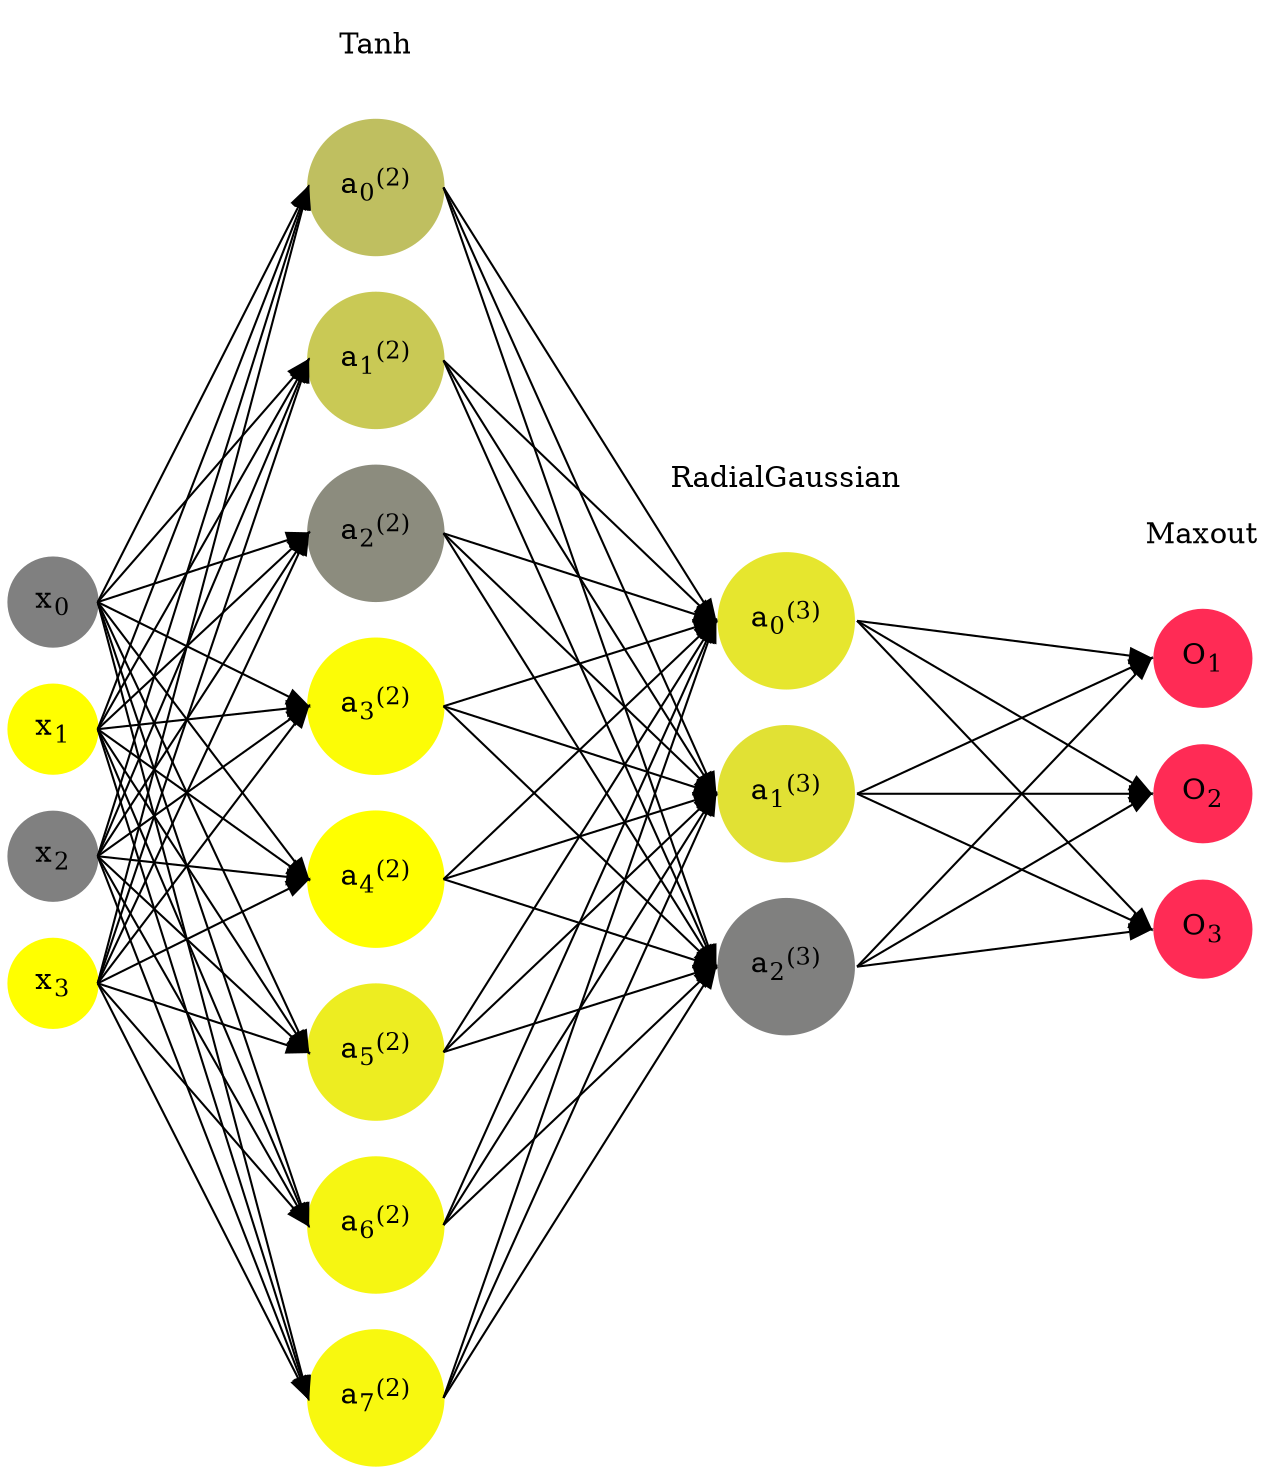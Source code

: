 digraph G {
	rankdir = LR;
	splines=false;
	edge[style=invis];
	ranksep= 1.4;
	{
	node [shape=circle, color="0.1667, 0.0, 0.5", style=filled, fillcolor="0.1667, 0.0, 0.5"];
	x0 [label=<x<sub>0</sub>>];
	}
	{
	node [shape=circle, color="0.1667, 1.0, 1.0", style=filled, fillcolor="0.1667, 1.0, 1.0"];
	x1 [label=<x<sub>1</sub>>];
	}
	{
	node [shape=circle, color="0.1667, 0.0, 0.5", style=filled, fillcolor="0.1667, 0.0, 0.5"];
	x2 [label=<x<sub>2</sub>>];
	}
	{
	node [shape=circle, color="0.1667, 1.0, 1.0", style=filled, fillcolor="0.1667, 1.0, 1.0"];
	x3 [label=<x<sub>3</sub>>];
	}
	{
	node [shape=circle, color="0.1667, 0.496517, 0.748259", style=filled, fillcolor="0.1667, 0.496517, 0.748259"];
	a02 [label=<a<sub>0</sub><sup>(2)</sup>>];
	}
	{
	node [shape=circle, color="0.1667, 0.577371, 0.788686", style=filled, fillcolor="0.1667, 0.577371, 0.788686"];
	a12 [label=<a<sub>1</sub><sup>(2)</sup>>];
	}
	{
	node [shape=circle, color="0.1667, 0.099286, 0.549643", style=filled, fillcolor="0.1667, 0.099286, 0.549643"];
	a22 [label=<a<sub>2</sub><sup>(2)</sup>>];
	}
	{
	node [shape=circle, color="0.1667, 0.973154, 0.986577", style=filled, fillcolor="0.1667, 0.973154, 0.986577"];
	a32 [label=<a<sub>3</sub><sup>(2)</sup>>];
	}
	{
	node [shape=circle, color="0.1667, 0.996697, 0.998349", style=filled, fillcolor="0.1667, 0.996697, 0.998349"];
	a42 [label=<a<sub>4</sub><sup>(2)</sup>>];
	}
	{
	node [shape=circle, color="0.1667, 0.857667, 0.928834", style=filled, fillcolor="0.1667, 0.857667, 0.928834"];
	a52 [label=<a<sub>5</sub><sup>(2)</sup>>];
	}
	{
	node [shape=circle, color="0.1667, 0.923031, 0.961515", style=filled, fillcolor="0.1667, 0.923031, 0.961515"];
	a62 [label=<a<sub>6</sub><sup>(2)</sup>>];
	}
	{
	node [shape=circle, color="0.1667, 0.938707, 0.969353", style=filled, fillcolor="0.1667, 0.938707, 0.969353"];
	a72 [label=<a<sub>7</sub><sup>(2)</sup>>];
	}
	{
	node [shape=circle, color="0.1667, 0.797245, 0.898623", style=filled, fillcolor="0.1667, 0.797245, 0.898623"];
	a03 [label=<a<sub>0</sub><sup>(3)</sup>>];
	}
	{
	node [shape=circle, color="0.1667, 0.765612, 0.882806", style=filled, fillcolor="0.1667, 0.765612, 0.882806"];
	a13 [label=<a<sub>1</sub><sup>(3)</sup>>];
	}
	{
	node [shape=circle, color="0.1667, 0.003422, 0.501711", style=filled, fillcolor="0.1667, 0.003422, 0.501711"];
	a23 [label=<a<sub>2</sub><sup>(3)</sup>>];
	}
	{
	node [shape=circle, color="0.9667, 0.83, 1.0", style=filled, fillcolor="0.9667, 0.83, 1.0"];
	O1 [label=<O<sub>1</sub>>];
	}
	{
	node [shape=circle, color="0.9667, 0.83, 1.0", style=filled, fillcolor="0.9667, 0.83, 1.0"];
	O2 [label=<O<sub>2</sub>>];
	}
	{
	node [shape=circle, color="0.9667, 0.83, 1.0", style=filled, fillcolor="0.9667, 0.83, 1.0"];
	O3 [label=<O<sub>3</sub>>];
	}
	{
	rank=same;
	x0->x1->x2->x3;
	}
	{
	rank=same;
	a02->a12->a22->a32->a42->a52->a62->a72;
	}
	{
	rank=same;
	a03->a13->a23;
	}
	{
	rank=same;
	O1->O2->O3;
	}
	l1 [shape=plaintext,label="Tanh"];
	l1->a02;
	{rank=same; l1;a02};
	l2 [shape=plaintext,label="RadialGaussian"];
	l2->a03;
	{rank=same; l2;a03};
	l3 [shape=plaintext,label="Maxout"];
	l3->O1;
	{rank=same; l3;O1};
edge[style=solid, tailport=e, headport=w];
	{x0;x1;x2;x3} -> {a02;a12;a22;a32;a42;a52;a62;a72};
	{a02;a12;a22;a32;a42;a52;a62;a72} -> {a03;a13;a23};
	{a03;a13;a23} -> {O1,O2,O3};
}